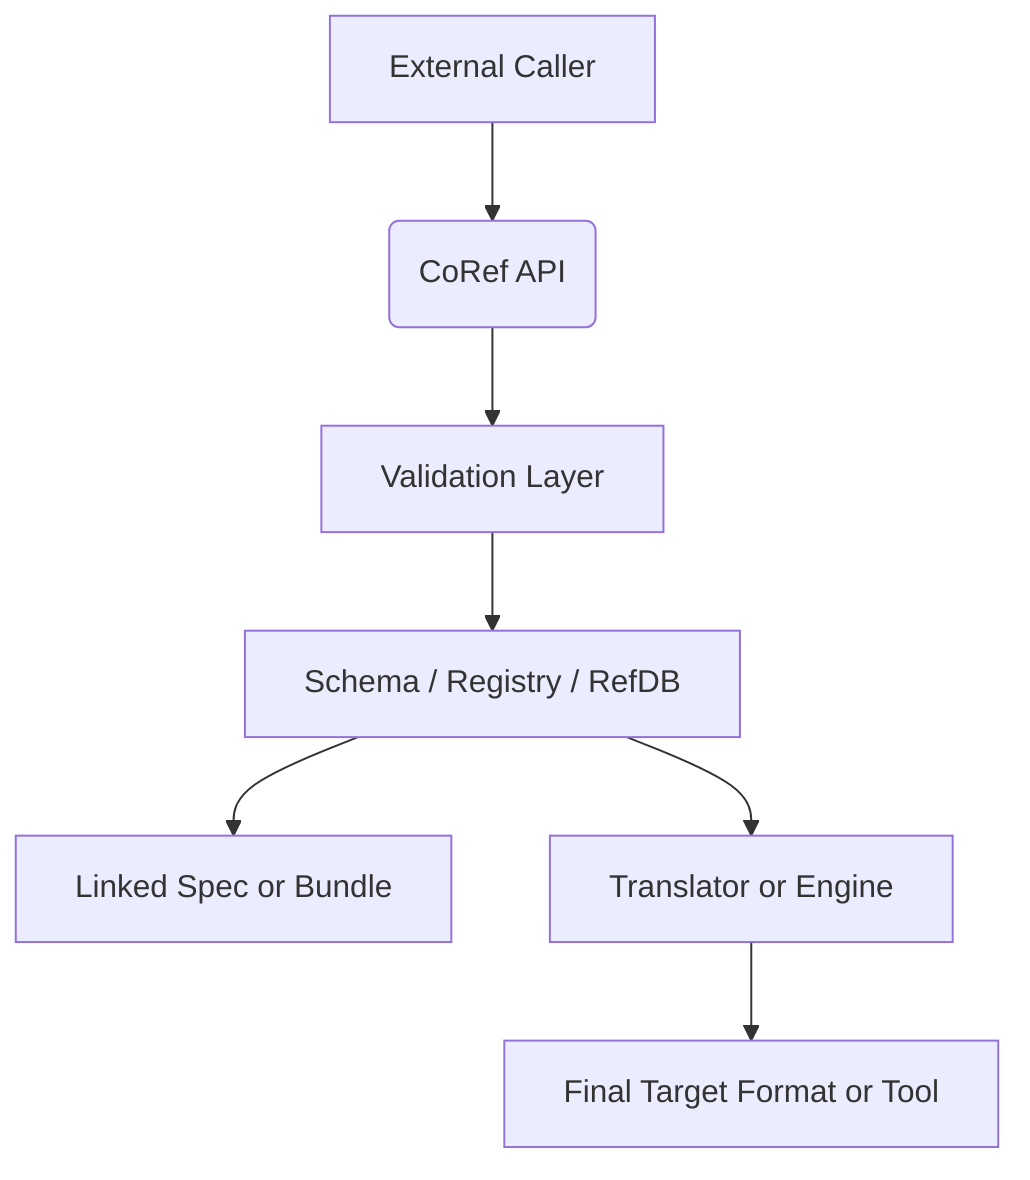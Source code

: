 graph TD
    A[External Caller] --> B(CoRef API)
    B --> C[Validation Layer]
    C --> D[Schema / Registry / RefDB]
    D --> E[Linked Spec or Bundle]
    D --> F[Translator or Engine]
    F --> G[Final Target Format or Tool]